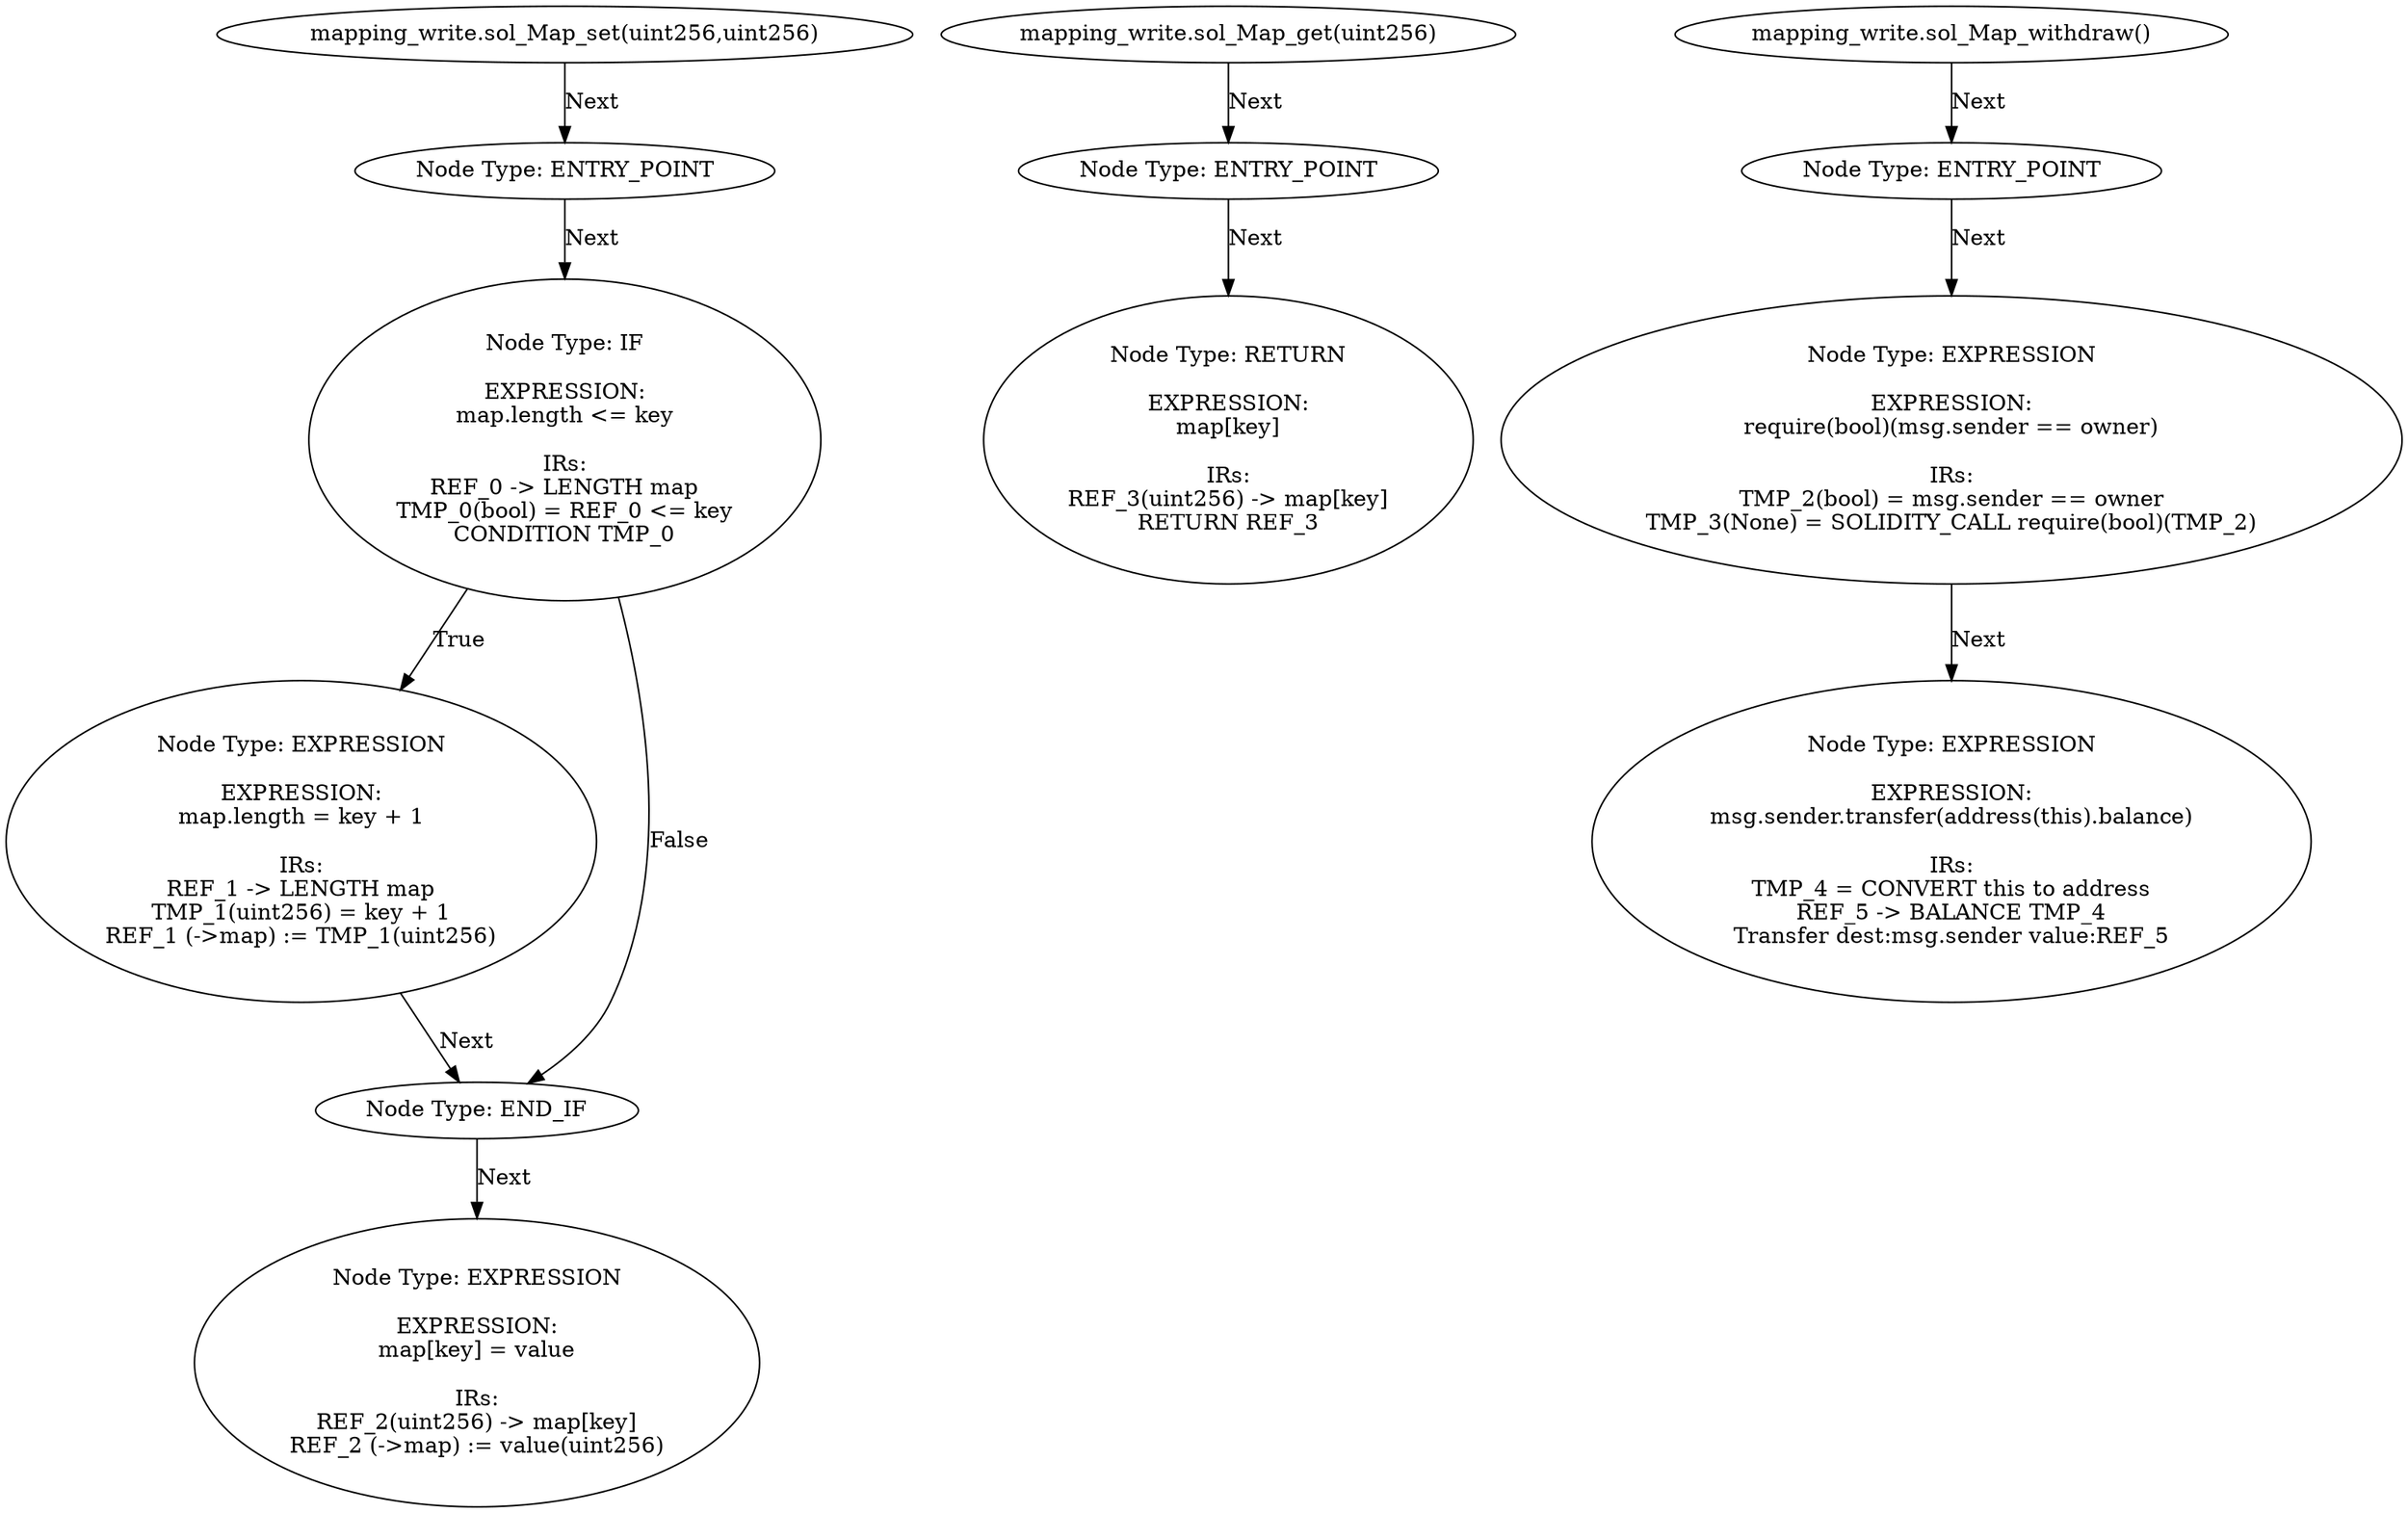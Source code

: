 digraph "" {
	node [label="\N"];
	0	[contract_name=Map,
		function_fullname="set(uint256,uint256)",
		label="Node Type: ENTRY_POINT
",
		node_expression=None,
		node_info_vulnerabilities="[{'lines': [20], 'category': 'access_control'}]",
		node_irs=None,
		node_source_code_lines="[15, 16, 17, 18, 19, 20, 21]",
		node_type=ENTRY_POINT,
		source_file="mapping_write.sol"];
	1	[contract_name=Map,
		function_fullname="set(uint256,uint256)",
		label="Node Type: IF

EXPRESSION:
map.length <= key

IRs:
REF_0 -> LENGTH map
TMP_0(bool) = REF_0 <= key
CONDITION TMP_0",
		node_expression="map.length <= key",
		node_info_vulnerabilities=None,
		node_irs="REF_0 -> LENGTH map
TMP_0(bool) = REF_0 <= key
CONDITION TMP_0",
		node_source_code_lines="[16]",
		node_type=IF,
		source_file="mapping_write.sol"];
	0 -> 1	[key=0,
		edge_type=next,
		label=Next];
	2	[contract_name=Map,
		function_fullname="set(uint256,uint256)",
		label="Node Type: EXPRESSION

EXPRESSION:
map.length = key + 1

IRs:
REF_1 -> LENGTH map
TMP_1(uint256) = key + 1
REF_1 (->map) := TMP_\
1(uint256)",
		node_expression="map.length = key + 1",
		node_info_vulnerabilities=None,
		node_irs="REF_1 -> LENGTH map
TMP_1(uint256) = key + 1
REF_1 (->map) := TMP_1(uint256)",
		node_source_code_lines="[17]",
		node_type=EXPRESSION,
		source_file="mapping_write.sol"];
	1 -> 2	[key=0,
		edge_type=if_true,
		label=True];
	3	[contract_name=Map,
		function_fullname="set(uint256,uint256)",
		label="Node Type: END_IF
",
		node_expression=None,
		node_info_vulnerabilities=None,
		node_irs=None,
		node_source_code_lines="[16, 17, 18]",
		node_type=END_IF,
		source_file="mapping_write.sol"];
	1 -> 3	[key=0,
		edge_type=if_false,
		label=False];
	2 -> 3	[key=0,
		edge_type=next,
		label=Next];
	4	[contract_name=Map,
		function_fullname="set(uint256,uint256)",
		label="Node Type: EXPRESSION

EXPRESSION:
map[key] = value

IRs:
REF_2(uint256) -> map[key]
REF_2 (->map) := value(uint256)",
		node_expression="map[key] = value",
		node_info_vulnerabilities="[{'lines': [20], 'category': 'access_control'}]",
		node_irs="REF_2(uint256) -> map[key]
REF_2 (->map) := value(uint256)",
		node_source_code_lines="[20]",
		node_type=EXPRESSION,
		source_file="mapping_write.sol"];
	3 -> 4	[key=0,
		edge_type=next,
		label=Next];
	5	[contract_name=Map,
		function_fullname="set(uint256,uint256)",
		label="mapping_write.sol_Map_set(uint256,uint256)",
		node_expression=None,
		node_info_vulnerabilities="[{'lines': [20], 'category': 'access_control'}]",
		node_irs=None,
		node_source_code_lines="[15, 16, 17, 18, 19, 20, 21]",
		node_type=FUNCTION_NAME,
		source_file="mapping_write.sol"];
	5 -> 0	[key=0,
		edge_type=next,
		label=Next];
	6	[contract_name=Map,
		function_fullname="get(uint256)",
		label="Node Type: ENTRY_POINT
",
		node_expression=None,
		node_info_vulnerabilities=None,
		node_irs=None,
		node_source_code_lines="[23, 24, 25]",
		node_type=ENTRY_POINT,
		source_file="mapping_write.sol"];
	7	[contract_name=Map,
		function_fullname="get(uint256)",
		label="Node Type: RETURN

EXPRESSION:
map[key]

IRs:
REF_3(uint256) -> map[key]
RETURN REF_3",
		node_expression="map[key]",
		node_info_vulnerabilities=None,
		node_irs="REF_3(uint256) -> map[key]
RETURN REF_3",
		node_source_code_lines="[24]",
		node_type=RETURN,
		source_file="mapping_write.sol"];
	6 -> 7	[key=0,
		edge_type=next,
		label=Next];
	8	[contract_name=Map,
		function_fullname="get(uint256)",
		label="mapping_write.sol_Map_get(uint256)",
		node_expression=None,
		node_info_vulnerabilities=None,
		node_irs=None,
		node_source_code_lines="[23, 24, 25]",
		node_type=FUNCTION_NAME,
		source_file="mapping_write.sol"];
	8 -> 6	[key=0,
		edge_type=next,
		label=Next];
	9	[contract_name=Map,
		function_fullname="withdraw()",
		label="Node Type: ENTRY_POINT
",
		node_expression=None,
		node_info_vulnerabilities=None,
		node_irs=None,
		node_source_code_lines="[26, 27, 28, 29]",
		node_type=ENTRY_POINT,
		source_file="mapping_write.sol"];
	10	[contract_name=Map,
		function_fullname="withdraw()",
		label="Node Type: EXPRESSION

EXPRESSION:
require(bool)(msg.sender == owner)

IRs:
TMP_2(bool) = msg.sender == owner
TMP_3(None) = SOLIDITY_\
CALL require(bool)(TMP_2)",
		node_expression="require(bool)(msg.sender == owner)",
		node_info_vulnerabilities=None,
		node_irs="TMP_2(bool) = msg.sender == owner
TMP_3(None) = SOLIDITY_CALL require(bool)(TMP_2)",
		node_source_code_lines="[27]",
		node_type=EXPRESSION,
		source_file="mapping_write.sol"];
	9 -> 10	[key=0,
		edge_type=next,
		label=Next];
	11	[contract_name=Map,
		function_fullname="withdraw()",
		label="Node Type: EXPRESSION

EXPRESSION:
msg.sender.transfer(address(this).balance)

IRs:
TMP_4 = CONVERT this to address
REF_5 -> BALANCE \
TMP_4
Transfer dest:msg.sender value:REF_5",
		node_expression="msg.sender.transfer(address(this).balance)",
		node_info_vulnerabilities=None,
		node_irs="TMP_4 = CONVERT this to address
REF_5 -> BALANCE TMP_4
Transfer dest:msg.sender value:REF_5",
		node_source_code_lines="[28]",
		node_type=EXPRESSION,
		source_file="mapping_write.sol"];
	10 -> 11	[key=0,
		edge_type=next,
		label=Next];
	12	[contract_name=Map,
		function_fullname="withdraw()",
		label="mapping_write.sol_Map_withdraw()",
		node_expression=None,
		node_info_vulnerabilities=None,
		node_irs=None,
		node_source_code_lines="[26, 27, 28, 29]",
		node_type=FUNCTION_NAME,
		source_file="mapping_write.sol"];
	12 -> 9	[key=0,
		edge_type=next,
		label=Next];
}
